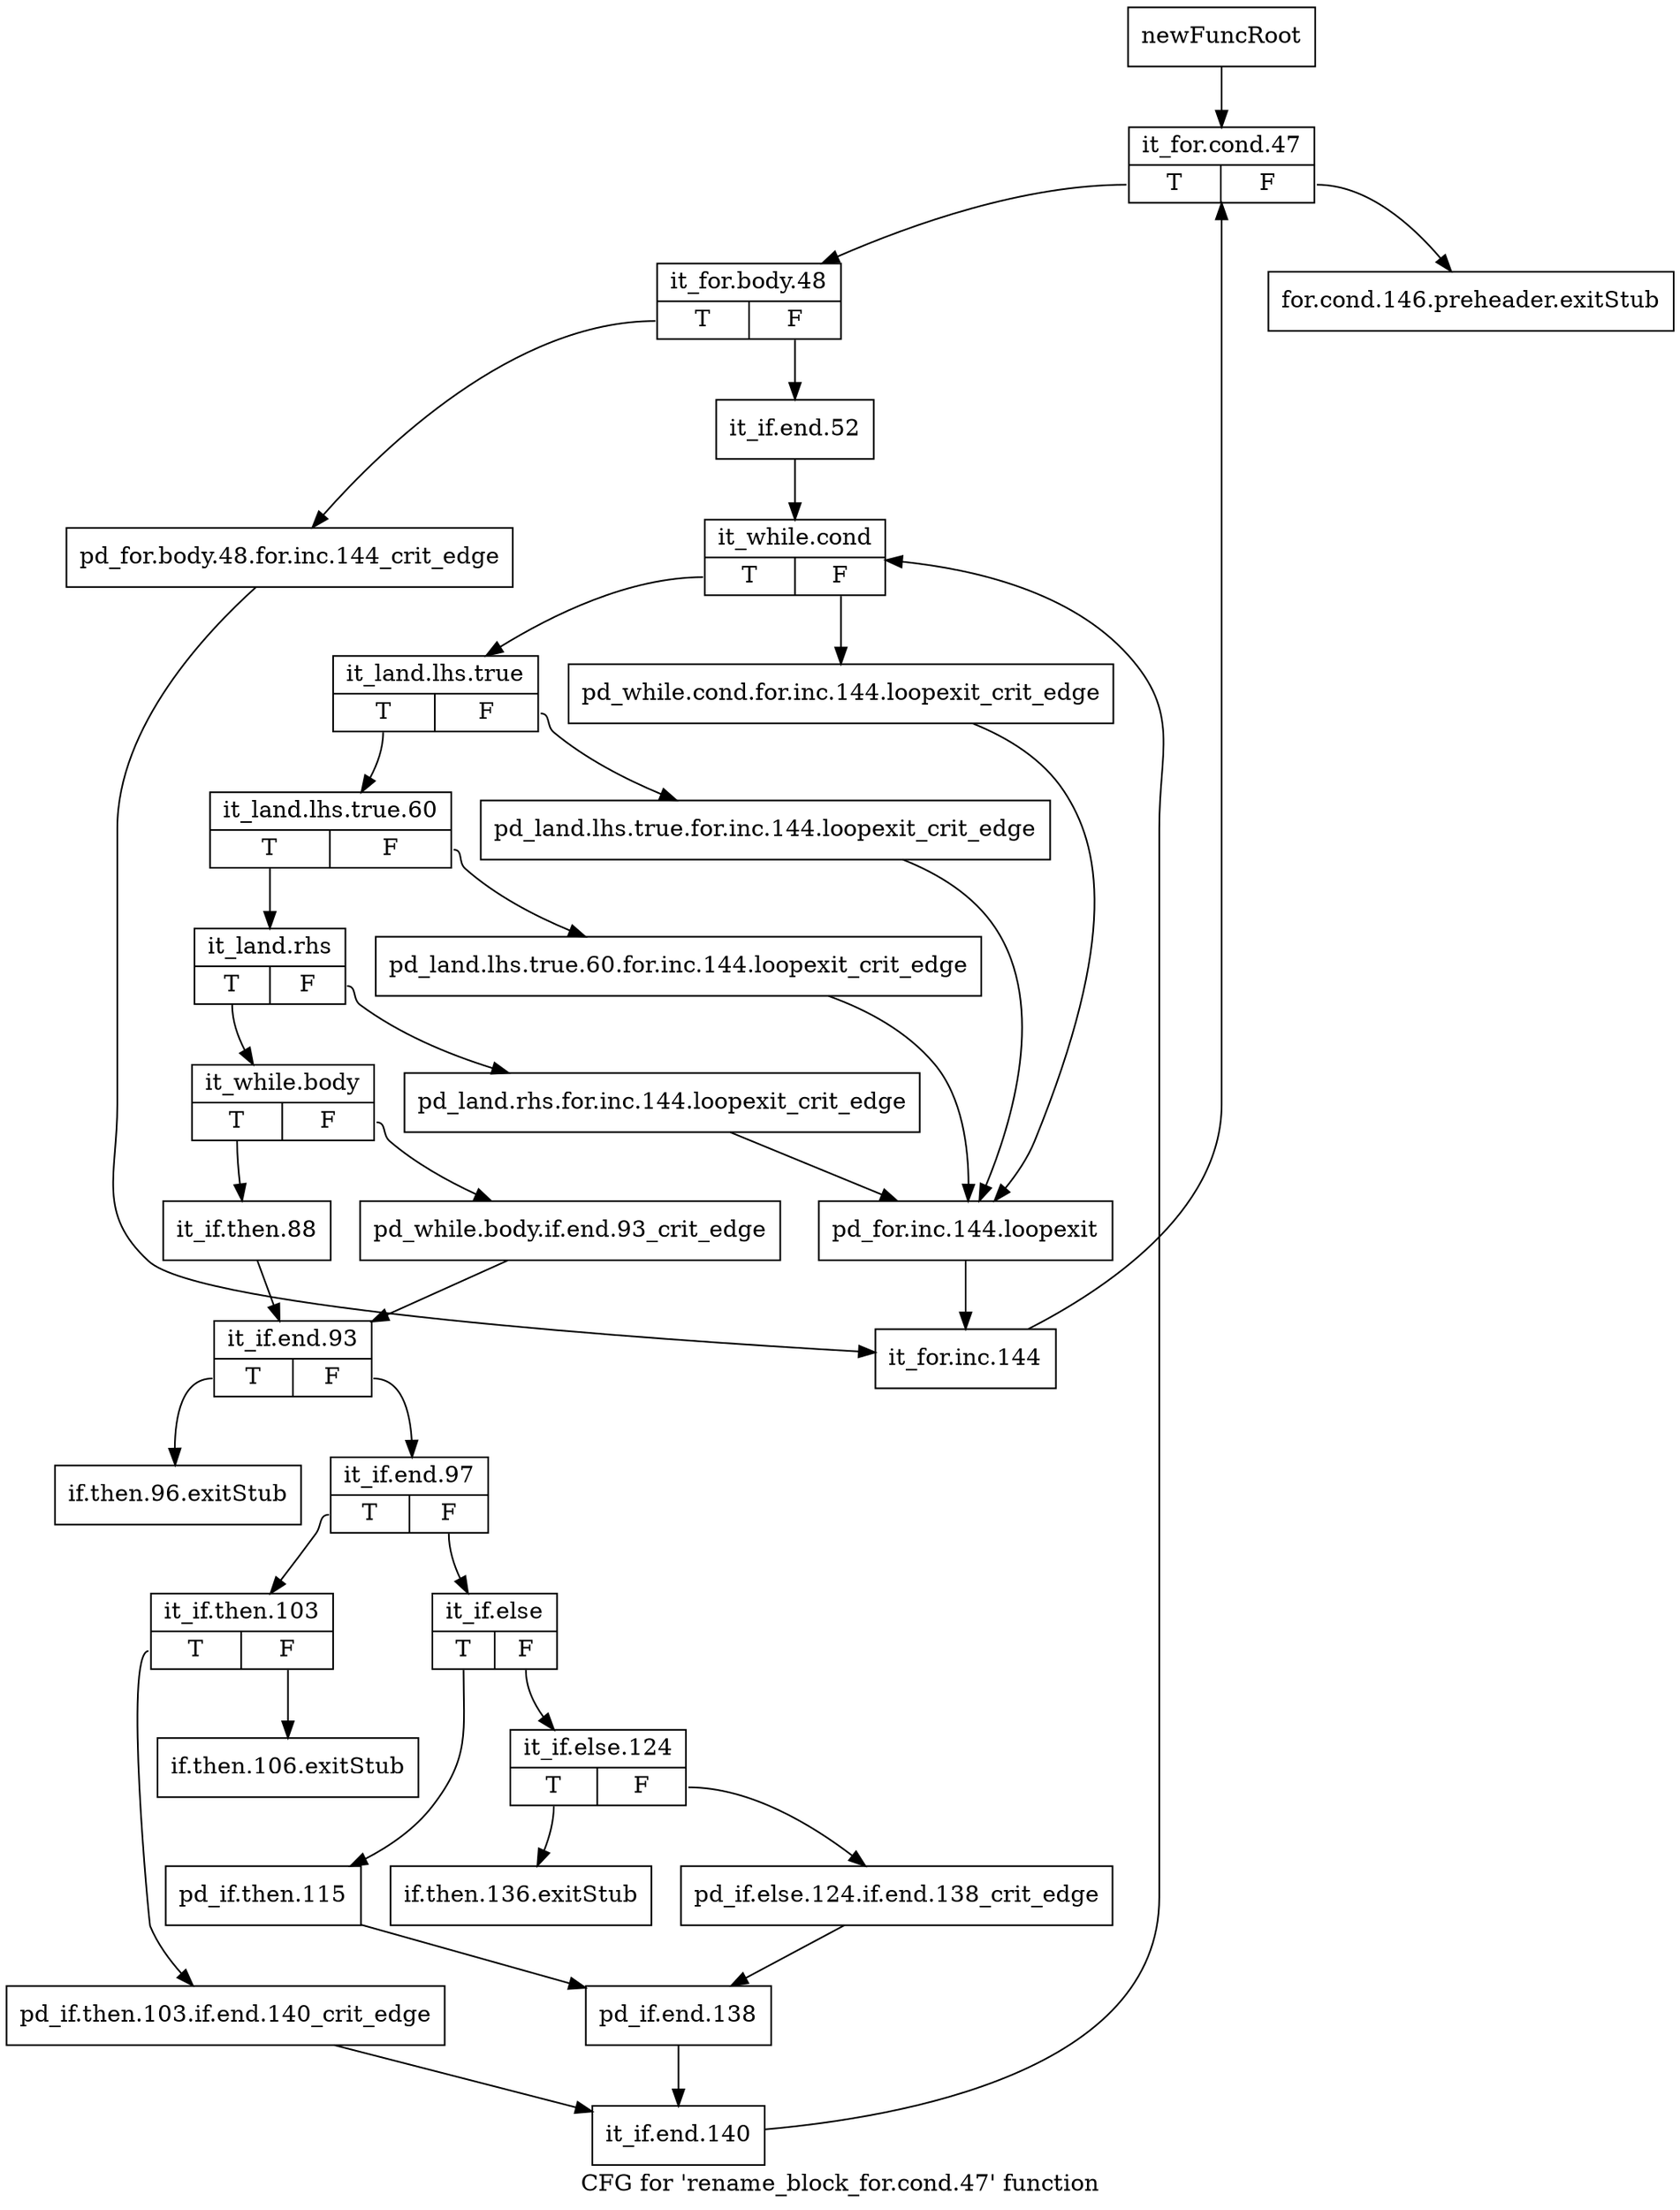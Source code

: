 digraph "CFG for 'rename_block_for.cond.47' function" {
	label="CFG for 'rename_block_for.cond.47' function";

	Node0xc30dda0 [shape=record,label="{newFuncRoot}"];
	Node0xc30dda0 -> Node0xc30df30;
	Node0xc30ddf0 [shape=record,label="{for.cond.146.preheader.exitStub}"];
	Node0xc30de40 [shape=record,label="{if.then.96.exitStub}"];
	Node0xc30de90 [shape=record,label="{if.then.136.exitStub}"];
	Node0xc30dee0 [shape=record,label="{if.then.106.exitStub}"];
	Node0xc30df30 [shape=record,label="{it_for.cond.47|{<s0>T|<s1>F}}"];
	Node0xc30df30:s0 -> Node0xc30df80;
	Node0xc30df30:s1 -> Node0xc30ddf0;
	Node0xc30df80 [shape=record,label="{it_for.body.48|{<s0>T|<s1>F}}"];
	Node0xc30df80:s0 -> Node0xc30e700;
	Node0xc30df80:s1 -> Node0xc30dfd0;
	Node0xc30dfd0 [shape=record,label="{it_if.end.52}"];
	Node0xc30dfd0 -> Node0xc30e020;
	Node0xc30e020 [shape=record,label="{it_while.cond|{<s0>T|<s1>F}}"];
	Node0xc30e020:s0 -> Node0xc30e0c0;
	Node0xc30e020:s1 -> Node0xc30e070;
	Node0xc30e070 [shape=record,label="{pd_while.cond.for.inc.144.loopexit_crit_edge}"];
	Node0xc30e070 -> Node0xc30e2a0;
	Node0xc30e0c0 [shape=record,label="{it_land.lhs.true|{<s0>T|<s1>F}}"];
	Node0xc30e0c0:s0 -> Node0xc30e160;
	Node0xc30e0c0:s1 -> Node0xc30e110;
	Node0xc30e110 [shape=record,label="{pd_land.lhs.true.for.inc.144.loopexit_crit_edge}"];
	Node0xc30e110 -> Node0xc30e2a0;
	Node0xc30e160 [shape=record,label="{it_land.lhs.true.60|{<s0>T|<s1>F}}"];
	Node0xc30e160:s0 -> Node0xc30e200;
	Node0xc30e160:s1 -> Node0xc30e1b0;
	Node0xc30e1b0 [shape=record,label="{pd_land.lhs.true.60.for.inc.144.loopexit_crit_edge}"];
	Node0xc30e1b0 -> Node0xc30e2a0;
	Node0xc30e200 [shape=record,label="{it_land.rhs|{<s0>T|<s1>F}}"];
	Node0xc30e200:s0 -> Node0xc30e2f0;
	Node0xc30e200:s1 -> Node0xc30e250;
	Node0xc30e250 [shape=record,label="{pd_land.rhs.for.inc.144.loopexit_crit_edge}"];
	Node0xc30e250 -> Node0xc30e2a0;
	Node0xc30e2a0 [shape=record,label="{pd_for.inc.144.loopexit}"];
	Node0xc30e2a0 -> Node0xc30e750;
	Node0xc30e2f0 [shape=record,label="{it_while.body|{<s0>T|<s1>F}}"];
	Node0xc30e2f0:s0 -> Node0xc30e390;
	Node0xc30e2f0:s1 -> Node0xc30e340;
	Node0xc30e340 [shape=record,label="{pd_while.body.if.end.93_crit_edge}"];
	Node0xc30e340 -> Node0xc30e3e0;
	Node0xc30e390 [shape=record,label="{it_if.then.88}"];
	Node0xc30e390 -> Node0xc30e3e0;
	Node0xc30e3e0 [shape=record,label="{it_if.end.93|{<s0>T|<s1>F}}"];
	Node0xc30e3e0:s0 -> Node0xc30de40;
	Node0xc30e3e0:s1 -> Node0xc30e430;
	Node0xc30e430 [shape=record,label="{it_if.end.97|{<s0>T|<s1>F}}"];
	Node0xc30e430:s0 -> Node0xc30e610;
	Node0xc30e430:s1 -> Node0xc30e480;
	Node0xc30e480 [shape=record,label="{it_if.else|{<s0>T|<s1>F}}"];
	Node0xc30e480:s0 -> Node0xc30e570;
	Node0xc30e480:s1 -> Node0xc30e4d0;
	Node0xc30e4d0 [shape=record,label="{it_if.else.124|{<s0>T|<s1>F}}"];
	Node0xc30e4d0:s0 -> Node0xc30de90;
	Node0xc30e4d0:s1 -> Node0xc30e520;
	Node0xc30e520 [shape=record,label="{pd_if.else.124.if.end.138_crit_edge}"];
	Node0xc30e520 -> Node0xc30e5c0;
	Node0xc30e570 [shape=record,label="{pd_if.then.115}"];
	Node0xc30e570 -> Node0xc30e5c0;
	Node0xc30e5c0 [shape=record,label="{pd_if.end.138}"];
	Node0xc30e5c0 -> Node0xc30e6b0;
	Node0xc30e610 [shape=record,label="{it_if.then.103|{<s0>T|<s1>F}}"];
	Node0xc30e610:s0 -> Node0xc30e660;
	Node0xc30e610:s1 -> Node0xc30dee0;
	Node0xc30e660 [shape=record,label="{pd_if.then.103.if.end.140_crit_edge}"];
	Node0xc30e660 -> Node0xc30e6b0;
	Node0xc30e6b0 [shape=record,label="{it_if.end.140}"];
	Node0xc30e6b0 -> Node0xc30e020;
	Node0xc30e700 [shape=record,label="{pd_for.body.48.for.inc.144_crit_edge}"];
	Node0xc30e700 -> Node0xc30e750;
	Node0xc30e750 [shape=record,label="{it_for.inc.144}"];
	Node0xc30e750 -> Node0xc30df30;
}
